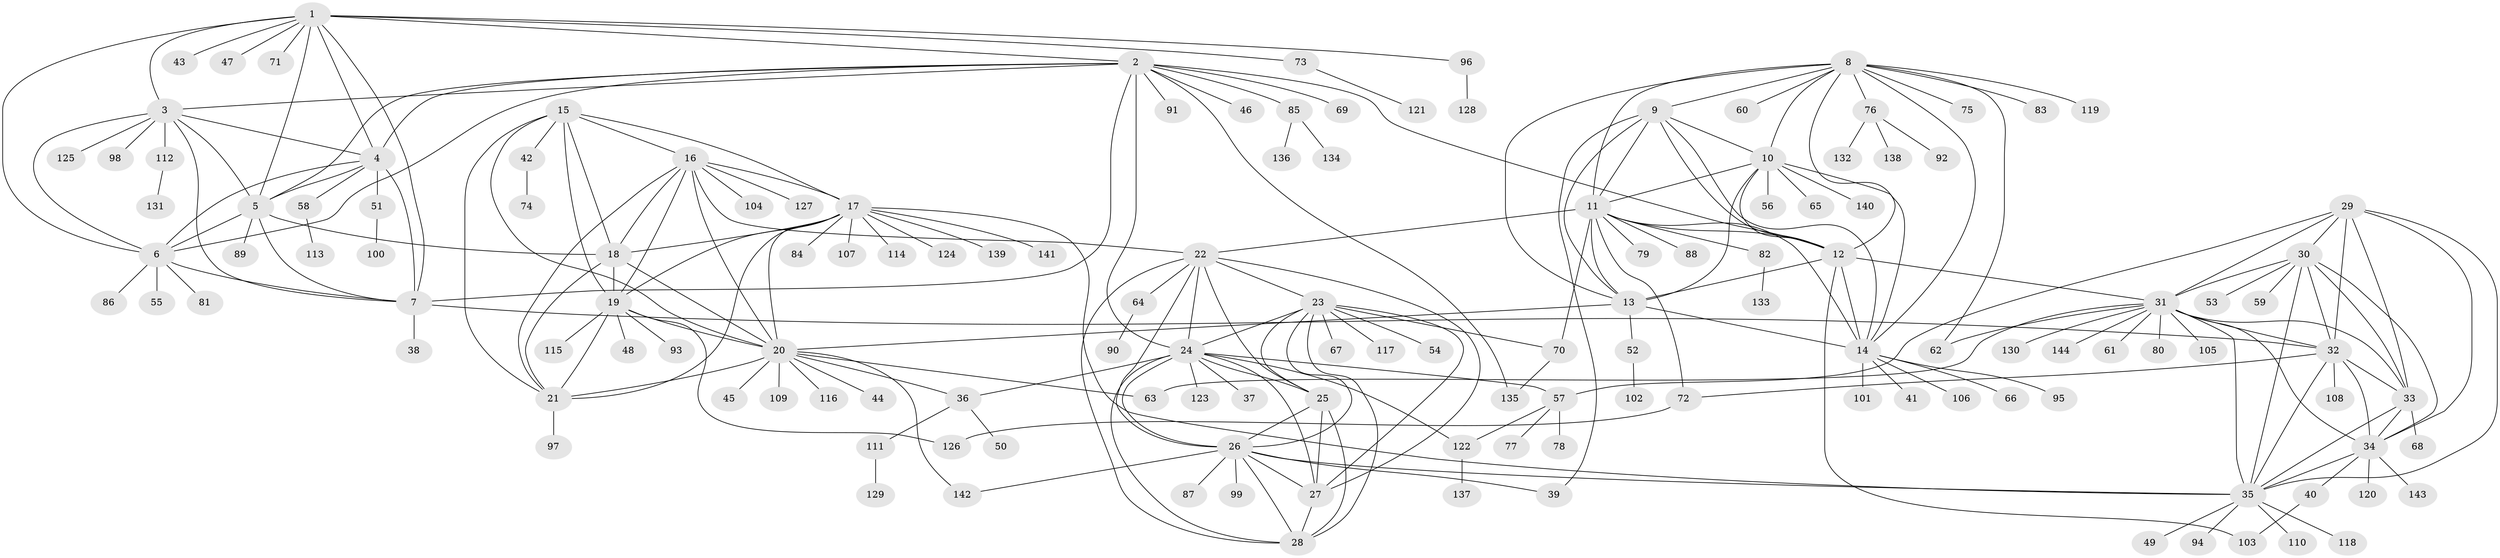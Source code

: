 // Generated by graph-tools (version 1.1) at 2025/37/03/09/25 02:37:38]
// undirected, 144 vertices, 236 edges
graph export_dot {
graph [start="1"]
  node [color=gray90,style=filled];
  1;
  2;
  3;
  4;
  5;
  6;
  7;
  8;
  9;
  10;
  11;
  12;
  13;
  14;
  15;
  16;
  17;
  18;
  19;
  20;
  21;
  22;
  23;
  24;
  25;
  26;
  27;
  28;
  29;
  30;
  31;
  32;
  33;
  34;
  35;
  36;
  37;
  38;
  39;
  40;
  41;
  42;
  43;
  44;
  45;
  46;
  47;
  48;
  49;
  50;
  51;
  52;
  53;
  54;
  55;
  56;
  57;
  58;
  59;
  60;
  61;
  62;
  63;
  64;
  65;
  66;
  67;
  68;
  69;
  70;
  71;
  72;
  73;
  74;
  75;
  76;
  77;
  78;
  79;
  80;
  81;
  82;
  83;
  84;
  85;
  86;
  87;
  88;
  89;
  90;
  91;
  92;
  93;
  94;
  95;
  96;
  97;
  98;
  99;
  100;
  101;
  102;
  103;
  104;
  105;
  106;
  107;
  108;
  109;
  110;
  111;
  112;
  113;
  114;
  115;
  116;
  117;
  118;
  119;
  120;
  121;
  122;
  123;
  124;
  125;
  126;
  127;
  128;
  129;
  130;
  131;
  132;
  133;
  134;
  135;
  136;
  137;
  138;
  139;
  140;
  141;
  142;
  143;
  144;
  1 -- 2;
  1 -- 3;
  1 -- 4;
  1 -- 5;
  1 -- 6;
  1 -- 7;
  1 -- 43;
  1 -- 47;
  1 -- 71;
  1 -- 73;
  1 -- 96;
  2 -- 3;
  2 -- 4;
  2 -- 5;
  2 -- 6;
  2 -- 7;
  2 -- 12;
  2 -- 24;
  2 -- 46;
  2 -- 69;
  2 -- 85;
  2 -- 91;
  2 -- 135;
  3 -- 4;
  3 -- 5;
  3 -- 6;
  3 -- 7;
  3 -- 98;
  3 -- 112;
  3 -- 125;
  4 -- 5;
  4 -- 6;
  4 -- 7;
  4 -- 51;
  4 -- 58;
  5 -- 6;
  5 -- 7;
  5 -- 18;
  5 -- 89;
  6 -- 7;
  6 -- 55;
  6 -- 81;
  6 -- 86;
  7 -- 32;
  7 -- 38;
  8 -- 9;
  8 -- 10;
  8 -- 11;
  8 -- 12;
  8 -- 13;
  8 -- 14;
  8 -- 60;
  8 -- 62;
  8 -- 75;
  8 -- 76;
  8 -- 83;
  8 -- 119;
  9 -- 10;
  9 -- 11;
  9 -- 12;
  9 -- 13;
  9 -- 14;
  9 -- 39;
  10 -- 11;
  10 -- 12;
  10 -- 13;
  10 -- 14;
  10 -- 56;
  10 -- 65;
  10 -- 140;
  11 -- 12;
  11 -- 13;
  11 -- 14;
  11 -- 22;
  11 -- 70;
  11 -- 72;
  11 -- 79;
  11 -- 82;
  11 -- 88;
  12 -- 13;
  12 -- 14;
  12 -- 31;
  12 -- 103;
  13 -- 14;
  13 -- 20;
  13 -- 52;
  14 -- 41;
  14 -- 66;
  14 -- 95;
  14 -- 101;
  14 -- 106;
  15 -- 16;
  15 -- 17;
  15 -- 18;
  15 -- 19;
  15 -- 20;
  15 -- 21;
  15 -- 42;
  16 -- 17;
  16 -- 18;
  16 -- 19;
  16 -- 20;
  16 -- 21;
  16 -- 22;
  16 -- 104;
  16 -- 127;
  17 -- 18;
  17 -- 19;
  17 -- 20;
  17 -- 21;
  17 -- 35;
  17 -- 84;
  17 -- 107;
  17 -- 114;
  17 -- 124;
  17 -- 139;
  17 -- 141;
  18 -- 19;
  18 -- 20;
  18 -- 21;
  19 -- 20;
  19 -- 21;
  19 -- 48;
  19 -- 93;
  19 -- 115;
  19 -- 126;
  20 -- 21;
  20 -- 36;
  20 -- 44;
  20 -- 45;
  20 -- 63;
  20 -- 109;
  20 -- 116;
  20 -- 142;
  21 -- 97;
  22 -- 23;
  22 -- 24;
  22 -- 25;
  22 -- 26;
  22 -- 27;
  22 -- 28;
  22 -- 64;
  23 -- 24;
  23 -- 25;
  23 -- 26;
  23 -- 27;
  23 -- 28;
  23 -- 54;
  23 -- 67;
  23 -- 70;
  23 -- 117;
  24 -- 25;
  24 -- 26;
  24 -- 27;
  24 -- 28;
  24 -- 36;
  24 -- 37;
  24 -- 57;
  24 -- 122;
  24 -- 123;
  25 -- 26;
  25 -- 27;
  25 -- 28;
  26 -- 27;
  26 -- 28;
  26 -- 35;
  26 -- 39;
  26 -- 87;
  26 -- 99;
  26 -- 142;
  27 -- 28;
  29 -- 30;
  29 -- 31;
  29 -- 32;
  29 -- 33;
  29 -- 34;
  29 -- 35;
  29 -- 57;
  30 -- 31;
  30 -- 32;
  30 -- 33;
  30 -- 34;
  30 -- 35;
  30 -- 53;
  30 -- 59;
  31 -- 32;
  31 -- 33;
  31 -- 34;
  31 -- 35;
  31 -- 61;
  31 -- 62;
  31 -- 63;
  31 -- 80;
  31 -- 105;
  31 -- 130;
  31 -- 144;
  32 -- 33;
  32 -- 34;
  32 -- 35;
  32 -- 72;
  32 -- 108;
  33 -- 34;
  33 -- 35;
  33 -- 68;
  34 -- 35;
  34 -- 40;
  34 -- 120;
  34 -- 143;
  35 -- 49;
  35 -- 94;
  35 -- 110;
  35 -- 118;
  36 -- 50;
  36 -- 111;
  40 -- 103;
  42 -- 74;
  51 -- 100;
  52 -- 102;
  57 -- 77;
  57 -- 78;
  57 -- 122;
  58 -- 113;
  64 -- 90;
  70 -- 135;
  72 -- 126;
  73 -- 121;
  76 -- 92;
  76 -- 132;
  76 -- 138;
  82 -- 133;
  85 -- 134;
  85 -- 136;
  96 -- 128;
  111 -- 129;
  112 -- 131;
  122 -- 137;
}
